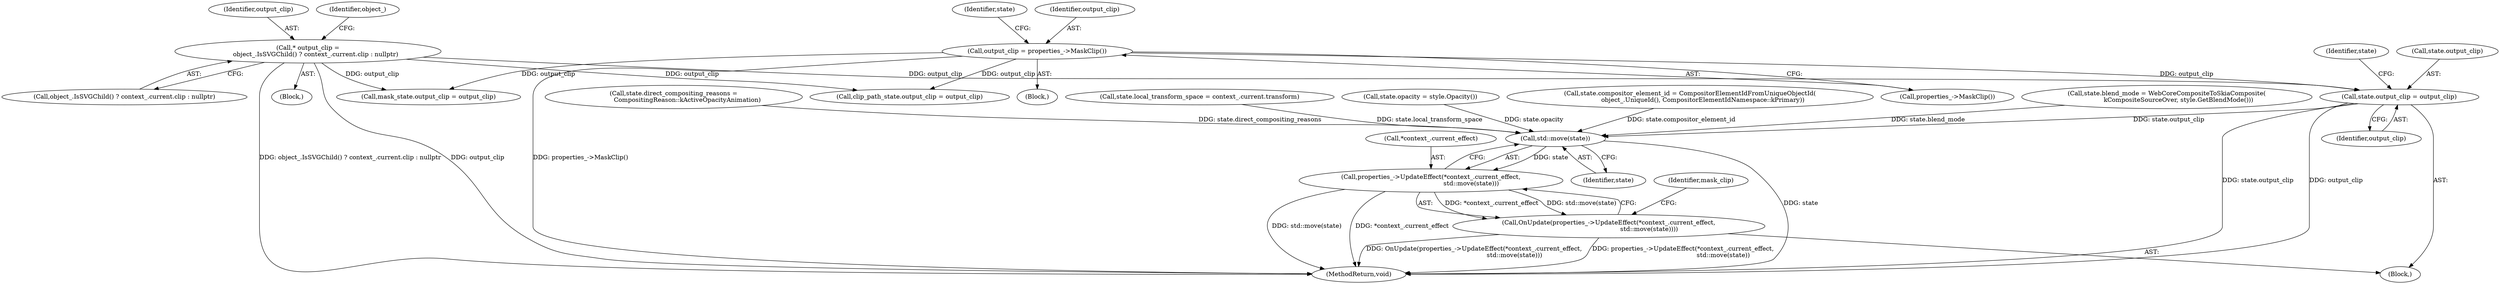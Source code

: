 digraph "0_Chrome_f911e11e7f6b5c0d6f5ee694a9871de6619889f7_4@pointer" {
"1000207" [label="(Call,state.output_clip = output_clip)"];
"1000190" [label="(Call,output_clip = properties_->MaskClip())"];
"1000112" [label="(Call,* output_clip =\n        object_.IsSVGChild() ? context_.current.clip : nullptr)"];
"1000254" [label="(Call,std::move(state))"];
"1000249" [label="(Call,properties_->UpdateEffect(*context_.current_effect,\n                                         std::move(state)))"];
"1000248" [label="(Call,OnUpdate(properties_->UpdateEffect(*context_.current_effect,\n                                         std::move(state))))"];
"1000214" [label="(Identifier,state)"];
"1000255" [label="(Identifier,state)"];
"1000211" [label="(Identifier,output_clip)"];
"1000271" [label="(Call,mask_state.output_clip = output_clip)"];
"1000200" [label="(Identifier,state)"];
"1000113" [label="(Identifier,output_clip)"];
"1000254" [label="(Call,std::move(state))"];
"1000207" [label="(Call,state.output_clip = output_clip)"];
"1000114" [label="(Call,object_.IsSVGChild() ? context_.current.clip : nullptr)"];
"1000208" [label="(Call,state.output_clip)"];
"1000212" [label="(Call,state.opacity = style.Opacity())"];
"1000172" [label="(Block,)"];
"1000258" [label="(Identifier,mask_clip)"];
"1000402" [label="(MethodReturn,void)"];
"1000125" [label="(Block,)"];
"1000241" [label="(Call,state.compositor_element_id = CompositorElementIdFromUniqueObjectId(\n             object_.UniqueId(), CompositorElementIdNamespace::kPrimary))"];
"1000220" [label="(Call,state.blend_mode = WebCoreCompositeToSkiaComposite(\n            kCompositeSourceOver, style.GetBlendMode()))"];
"1000110" [label="(Block,)"];
"1000236" [label="(Call,state.direct_compositing_reasons =\n              CompositingReason::kActiveOpacityAnimation)"];
"1000198" [label="(Call,state.local_transform_space = context_.current.transform)"];
"1000124" [label="(Identifier,object_)"];
"1000248" [label="(Call,OnUpdate(properties_->UpdateEffect(*context_.current_effect,\n                                         std::move(state))))"];
"1000191" [label="(Identifier,output_clip)"];
"1000192" [label="(Call,properties_->MaskClip())"];
"1000190" [label="(Call,output_clip = properties_->MaskClip())"];
"1000331" [label="(Call,clip_path_state.output_clip = output_clip)"];
"1000112" [label="(Call,* output_clip =\n        object_.IsSVGChild() ? context_.current.clip : nullptr)"];
"1000250" [label="(Call,*context_.current_effect)"];
"1000249" [label="(Call,properties_->UpdateEffect(*context_.current_effect,\n                                         std::move(state)))"];
"1000207" -> "1000125"  [label="AST: "];
"1000207" -> "1000211"  [label="CFG: "];
"1000208" -> "1000207"  [label="AST: "];
"1000211" -> "1000207"  [label="AST: "];
"1000214" -> "1000207"  [label="CFG: "];
"1000207" -> "1000402"  [label="DDG: state.output_clip"];
"1000207" -> "1000402"  [label="DDG: output_clip"];
"1000190" -> "1000207"  [label="DDG: output_clip"];
"1000112" -> "1000207"  [label="DDG: output_clip"];
"1000207" -> "1000254"  [label="DDG: state.output_clip"];
"1000190" -> "1000172"  [label="AST: "];
"1000190" -> "1000192"  [label="CFG: "];
"1000191" -> "1000190"  [label="AST: "];
"1000192" -> "1000190"  [label="AST: "];
"1000200" -> "1000190"  [label="CFG: "];
"1000190" -> "1000402"  [label="DDG: properties_->MaskClip()"];
"1000190" -> "1000271"  [label="DDG: output_clip"];
"1000190" -> "1000331"  [label="DDG: output_clip"];
"1000112" -> "1000110"  [label="AST: "];
"1000112" -> "1000114"  [label="CFG: "];
"1000113" -> "1000112"  [label="AST: "];
"1000114" -> "1000112"  [label="AST: "];
"1000124" -> "1000112"  [label="CFG: "];
"1000112" -> "1000402"  [label="DDG: object_.IsSVGChild() ? context_.current.clip : nullptr"];
"1000112" -> "1000402"  [label="DDG: output_clip"];
"1000112" -> "1000271"  [label="DDG: output_clip"];
"1000112" -> "1000331"  [label="DDG: output_clip"];
"1000254" -> "1000249"  [label="AST: "];
"1000254" -> "1000255"  [label="CFG: "];
"1000255" -> "1000254"  [label="AST: "];
"1000249" -> "1000254"  [label="CFG: "];
"1000254" -> "1000402"  [label="DDG: state"];
"1000254" -> "1000249"  [label="DDG: state"];
"1000220" -> "1000254"  [label="DDG: state.blend_mode"];
"1000236" -> "1000254"  [label="DDG: state.direct_compositing_reasons"];
"1000198" -> "1000254"  [label="DDG: state.local_transform_space"];
"1000212" -> "1000254"  [label="DDG: state.opacity"];
"1000241" -> "1000254"  [label="DDG: state.compositor_element_id"];
"1000249" -> "1000248"  [label="AST: "];
"1000250" -> "1000249"  [label="AST: "];
"1000248" -> "1000249"  [label="CFG: "];
"1000249" -> "1000402"  [label="DDG: std::move(state)"];
"1000249" -> "1000402"  [label="DDG: *context_.current_effect"];
"1000249" -> "1000248"  [label="DDG: *context_.current_effect"];
"1000249" -> "1000248"  [label="DDG: std::move(state)"];
"1000248" -> "1000125"  [label="AST: "];
"1000258" -> "1000248"  [label="CFG: "];
"1000248" -> "1000402"  [label="DDG: OnUpdate(properties_->UpdateEffect(*context_.current_effect,\n                                         std::move(state)))"];
"1000248" -> "1000402"  [label="DDG: properties_->UpdateEffect(*context_.current_effect,\n                                         std::move(state))"];
}
